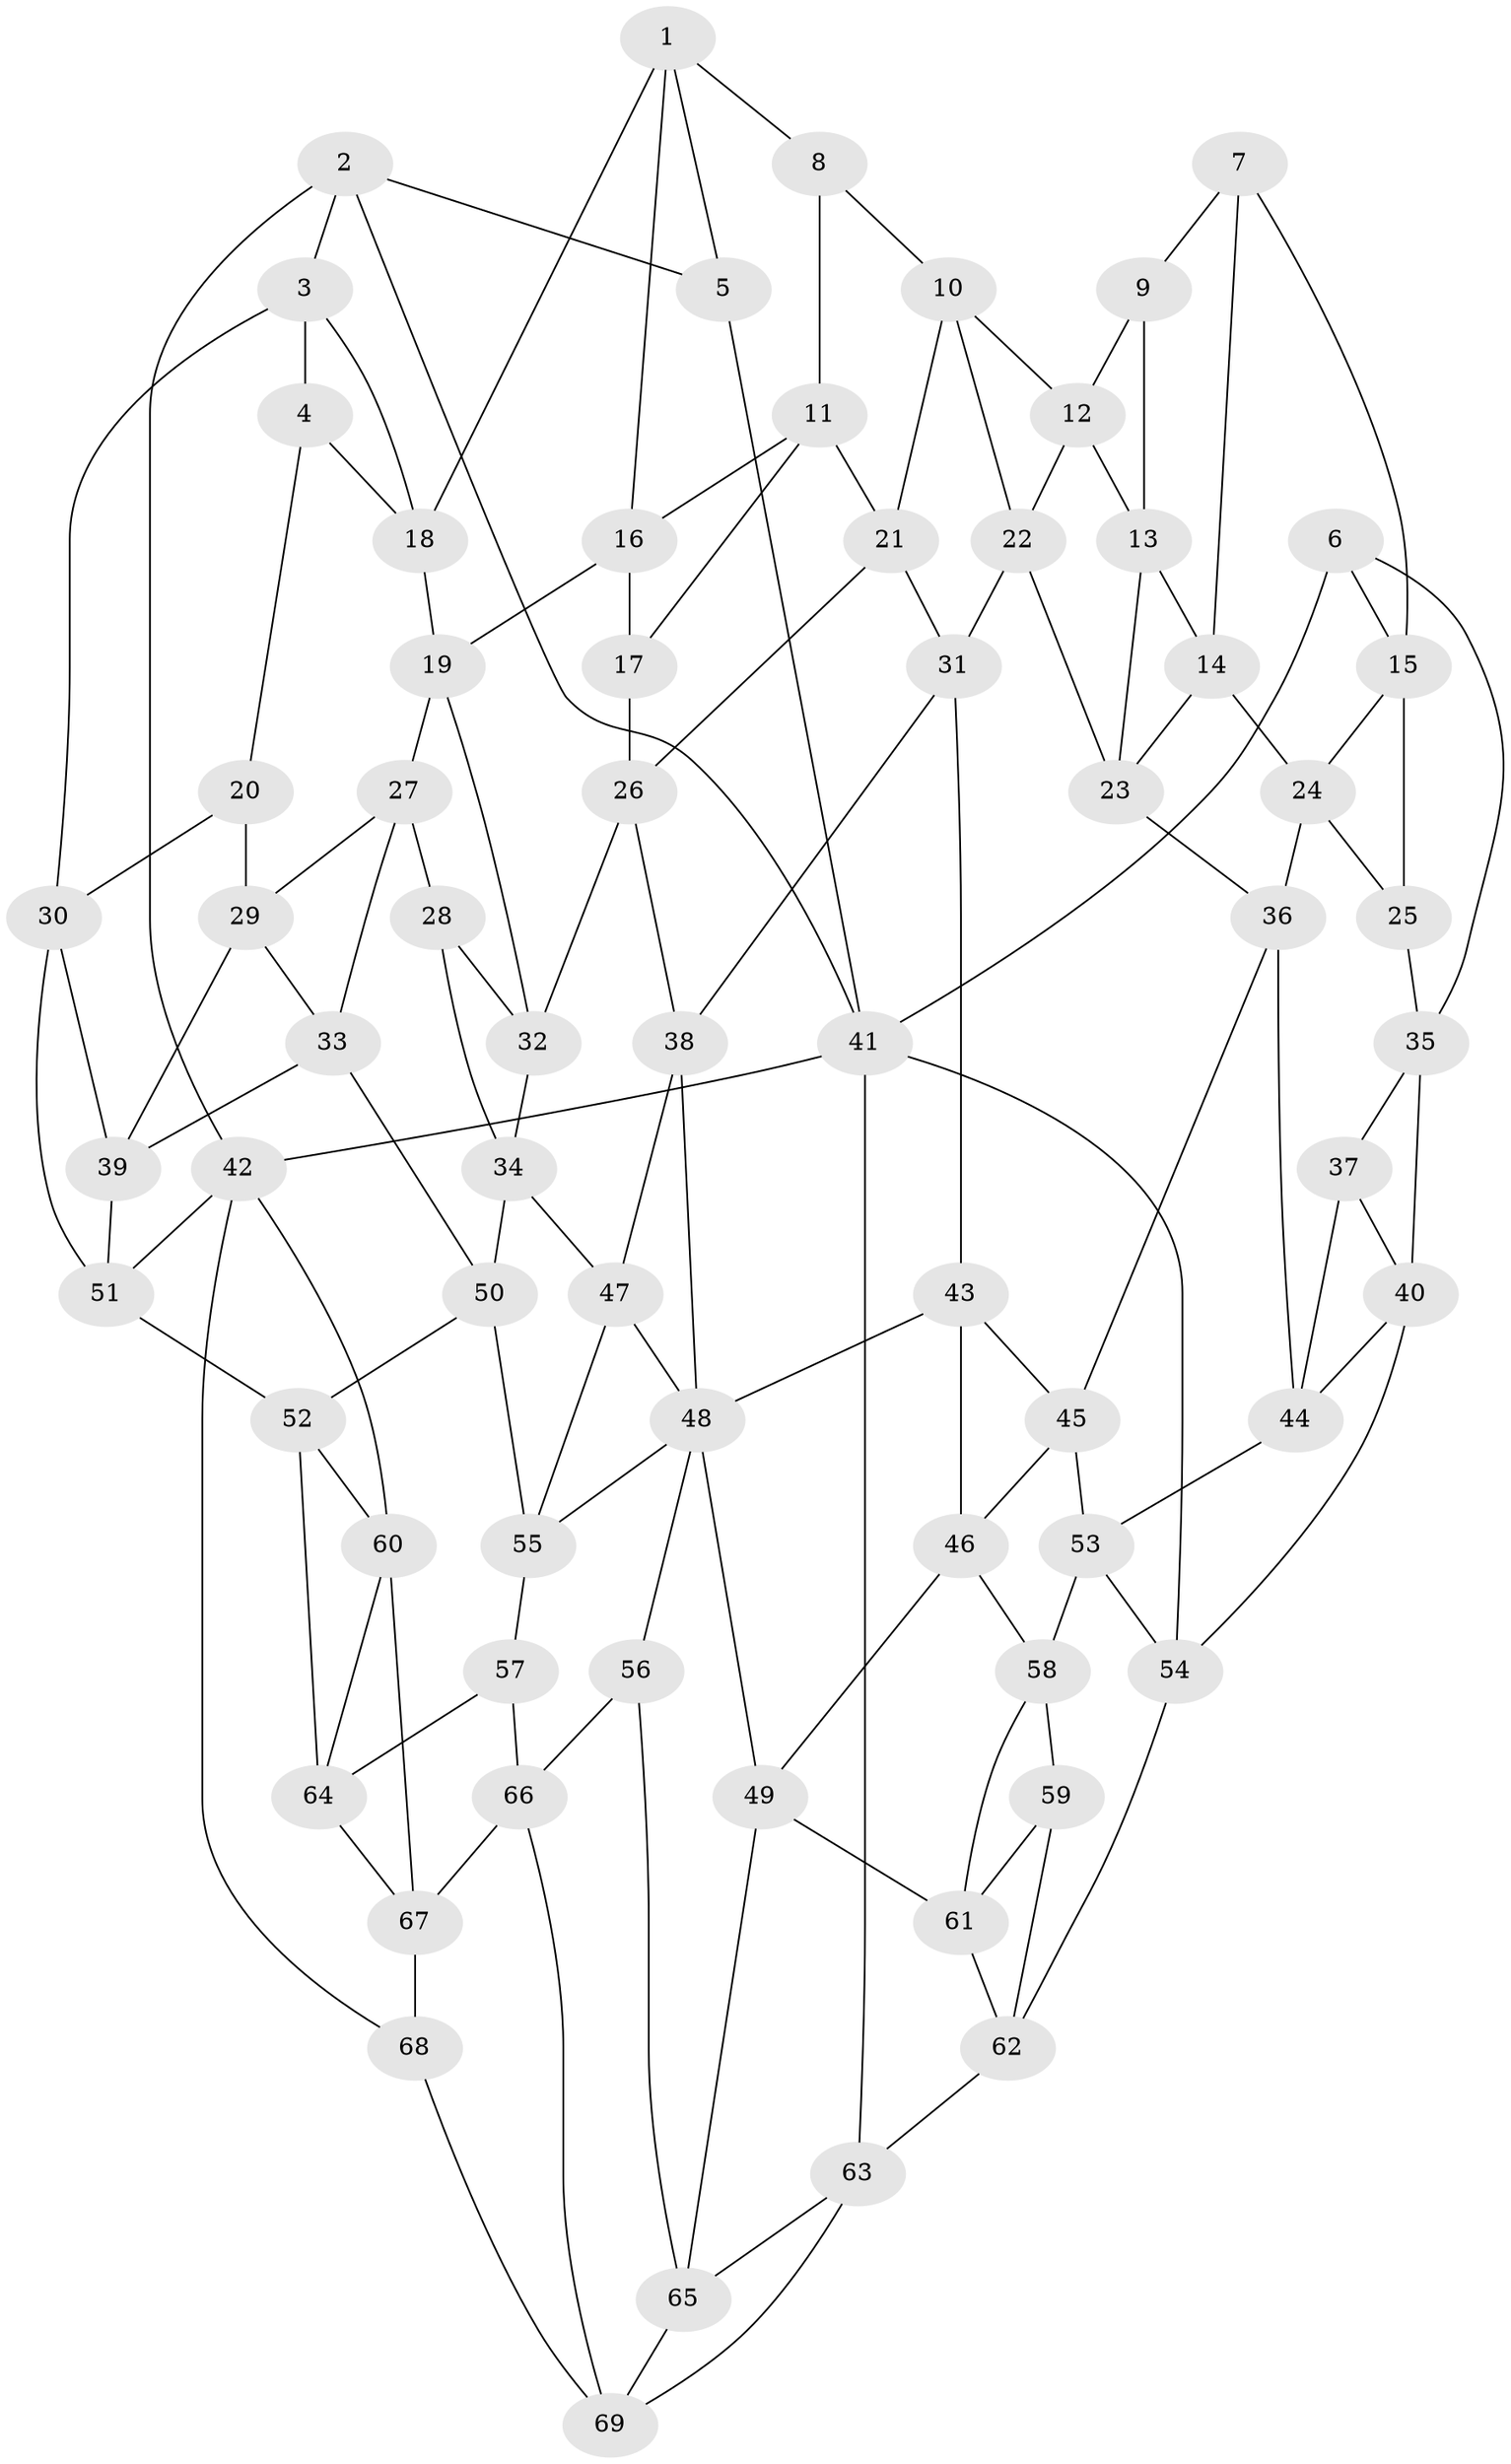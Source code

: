 // original degree distribution, {4: 0.18115942028985507, 5: 0.5942028985507246, 3: 0.028985507246376812, 6: 0.1956521739130435}
// Generated by graph-tools (version 1.1) at 2025/51/03/09/25 03:51:04]
// undirected, 69 vertices, 133 edges
graph export_dot {
graph [start="1"]
  node [color=gray90,style=filled];
  1;
  2;
  3;
  4;
  5;
  6;
  7;
  8;
  9;
  10;
  11;
  12;
  13;
  14;
  15;
  16;
  17;
  18;
  19;
  20;
  21;
  22;
  23;
  24;
  25;
  26;
  27;
  28;
  29;
  30;
  31;
  32;
  33;
  34;
  35;
  36;
  37;
  38;
  39;
  40;
  41;
  42;
  43;
  44;
  45;
  46;
  47;
  48;
  49;
  50;
  51;
  52;
  53;
  54;
  55;
  56;
  57;
  58;
  59;
  60;
  61;
  62;
  63;
  64;
  65;
  66;
  67;
  68;
  69;
  1 -- 5 [weight=1.0];
  1 -- 8 [weight=1.0];
  1 -- 16 [weight=1.0];
  1 -- 18 [weight=1.0];
  2 -- 3 [weight=1.0];
  2 -- 5 [weight=1.0];
  2 -- 41 [weight=1.0];
  2 -- 42 [weight=1.0];
  3 -- 4 [weight=2.0];
  3 -- 18 [weight=1.0];
  3 -- 30 [weight=1.0];
  4 -- 18 [weight=1.0];
  4 -- 20 [weight=1.0];
  5 -- 41 [weight=1.0];
  6 -- 15 [weight=1.0];
  6 -- 35 [weight=1.0];
  6 -- 41 [weight=1.0];
  7 -- 9 [weight=1.0];
  7 -- 14 [weight=1.0];
  7 -- 15 [weight=1.0];
  8 -- 10 [weight=1.0];
  8 -- 11 [weight=1.0];
  9 -- 12 [weight=1.0];
  9 -- 13 [weight=1.0];
  10 -- 12 [weight=1.0];
  10 -- 21 [weight=1.0];
  10 -- 22 [weight=1.0];
  11 -- 16 [weight=1.0];
  11 -- 17 [weight=1.0];
  11 -- 21 [weight=1.0];
  12 -- 13 [weight=1.0];
  12 -- 22 [weight=1.0];
  13 -- 14 [weight=1.0];
  13 -- 23 [weight=1.0];
  14 -- 23 [weight=1.0];
  14 -- 24 [weight=1.0];
  15 -- 24 [weight=1.0];
  15 -- 25 [weight=1.0];
  16 -- 17 [weight=1.0];
  16 -- 19 [weight=1.0];
  17 -- 26 [weight=1.0];
  18 -- 19 [weight=1.0];
  19 -- 27 [weight=1.0];
  19 -- 32 [weight=1.0];
  20 -- 29 [weight=1.0];
  20 -- 30 [weight=1.0];
  21 -- 26 [weight=1.0];
  21 -- 31 [weight=1.0];
  22 -- 23 [weight=1.0];
  22 -- 31 [weight=1.0];
  23 -- 36 [weight=1.0];
  24 -- 25 [weight=1.0];
  24 -- 36 [weight=1.0];
  25 -- 35 [weight=1.0];
  26 -- 32 [weight=1.0];
  26 -- 38 [weight=1.0];
  27 -- 28 [weight=1.0];
  27 -- 29 [weight=1.0];
  27 -- 33 [weight=1.0];
  28 -- 32 [weight=1.0];
  28 -- 34 [weight=1.0];
  29 -- 33 [weight=1.0];
  29 -- 39 [weight=1.0];
  30 -- 39 [weight=1.0];
  30 -- 51 [weight=1.0];
  31 -- 38 [weight=1.0];
  31 -- 43 [weight=1.0];
  32 -- 34 [weight=1.0];
  33 -- 39 [weight=1.0];
  33 -- 50 [weight=1.0];
  34 -- 47 [weight=1.0];
  34 -- 50 [weight=1.0];
  35 -- 37 [weight=1.0];
  35 -- 40 [weight=1.0];
  36 -- 44 [weight=1.0];
  36 -- 45 [weight=1.0];
  37 -- 40 [weight=1.0];
  37 -- 44 [weight=1.0];
  38 -- 47 [weight=1.0];
  38 -- 48 [weight=1.0];
  39 -- 51 [weight=1.0];
  40 -- 44 [weight=1.0];
  40 -- 54 [weight=1.0];
  41 -- 42 [weight=1.0];
  41 -- 54 [weight=1.0];
  41 -- 63 [weight=1.0];
  42 -- 51 [weight=1.0];
  42 -- 60 [weight=1.0];
  42 -- 68 [weight=1.0];
  43 -- 45 [weight=1.0];
  43 -- 46 [weight=1.0];
  43 -- 48 [weight=1.0];
  44 -- 53 [weight=1.0];
  45 -- 46 [weight=1.0];
  45 -- 53 [weight=1.0];
  46 -- 49 [weight=1.0];
  46 -- 58 [weight=1.0];
  47 -- 48 [weight=1.0];
  47 -- 55 [weight=1.0];
  48 -- 49 [weight=1.0];
  48 -- 55 [weight=1.0];
  48 -- 56 [weight=1.0];
  49 -- 61 [weight=1.0];
  49 -- 65 [weight=1.0];
  50 -- 52 [weight=1.0];
  50 -- 55 [weight=1.0];
  51 -- 52 [weight=1.0];
  52 -- 60 [weight=1.0];
  52 -- 64 [weight=1.0];
  53 -- 54 [weight=1.0];
  53 -- 58 [weight=1.0];
  54 -- 62 [weight=1.0];
  55 -- 57 [weight=1.0];
  56 -- 65 [weight=1.0];
  56 -- 66 [weight=1.0];
  57 -- 64 [weight=1.0];
  57 -- 66 [weight=1.0];
  58 -- 59 [weight=1.0];
  58 -- 61 [weight=1.0];
  59 -- 61 [weight=1.0];
  59 -- 62 [weight=1.0];
  60 -- 64 [weight=1.0];
  60 -- 67 [weight=1.0];
  61 -- 62 [weight=1.0];
  62 -- 63 [weight=1.0];
  63 -- 65 [weight=1.0];
  63 -- 69 [weight=1.0];
  64 -- 67 [weight=1.0];
  65 -- 69 [weight=1.0];
  66 -- 67 [weight=1.0];
  66 -- 69 [weight=1.0];
  67 -- 68 [weight=1.0];
  68 -- 69 [weight=1.0];
}
